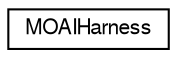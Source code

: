 digraph G
{
  edge [fontname="FreeSans",fontsize="10",labelfontname="FreeSans",labelfontsize="10"];
  node [fontname="FreeSans",fontsize="10",shape=record];
  rankdir=LR;
  Node1 [label="MOAIHarness",height=0.2,width=0.4,color="black", fillcolor="white", style="filled",URL="$class_m_o_a_i_harness.html",tooltip="Internal debugging and hooking class."];
}
